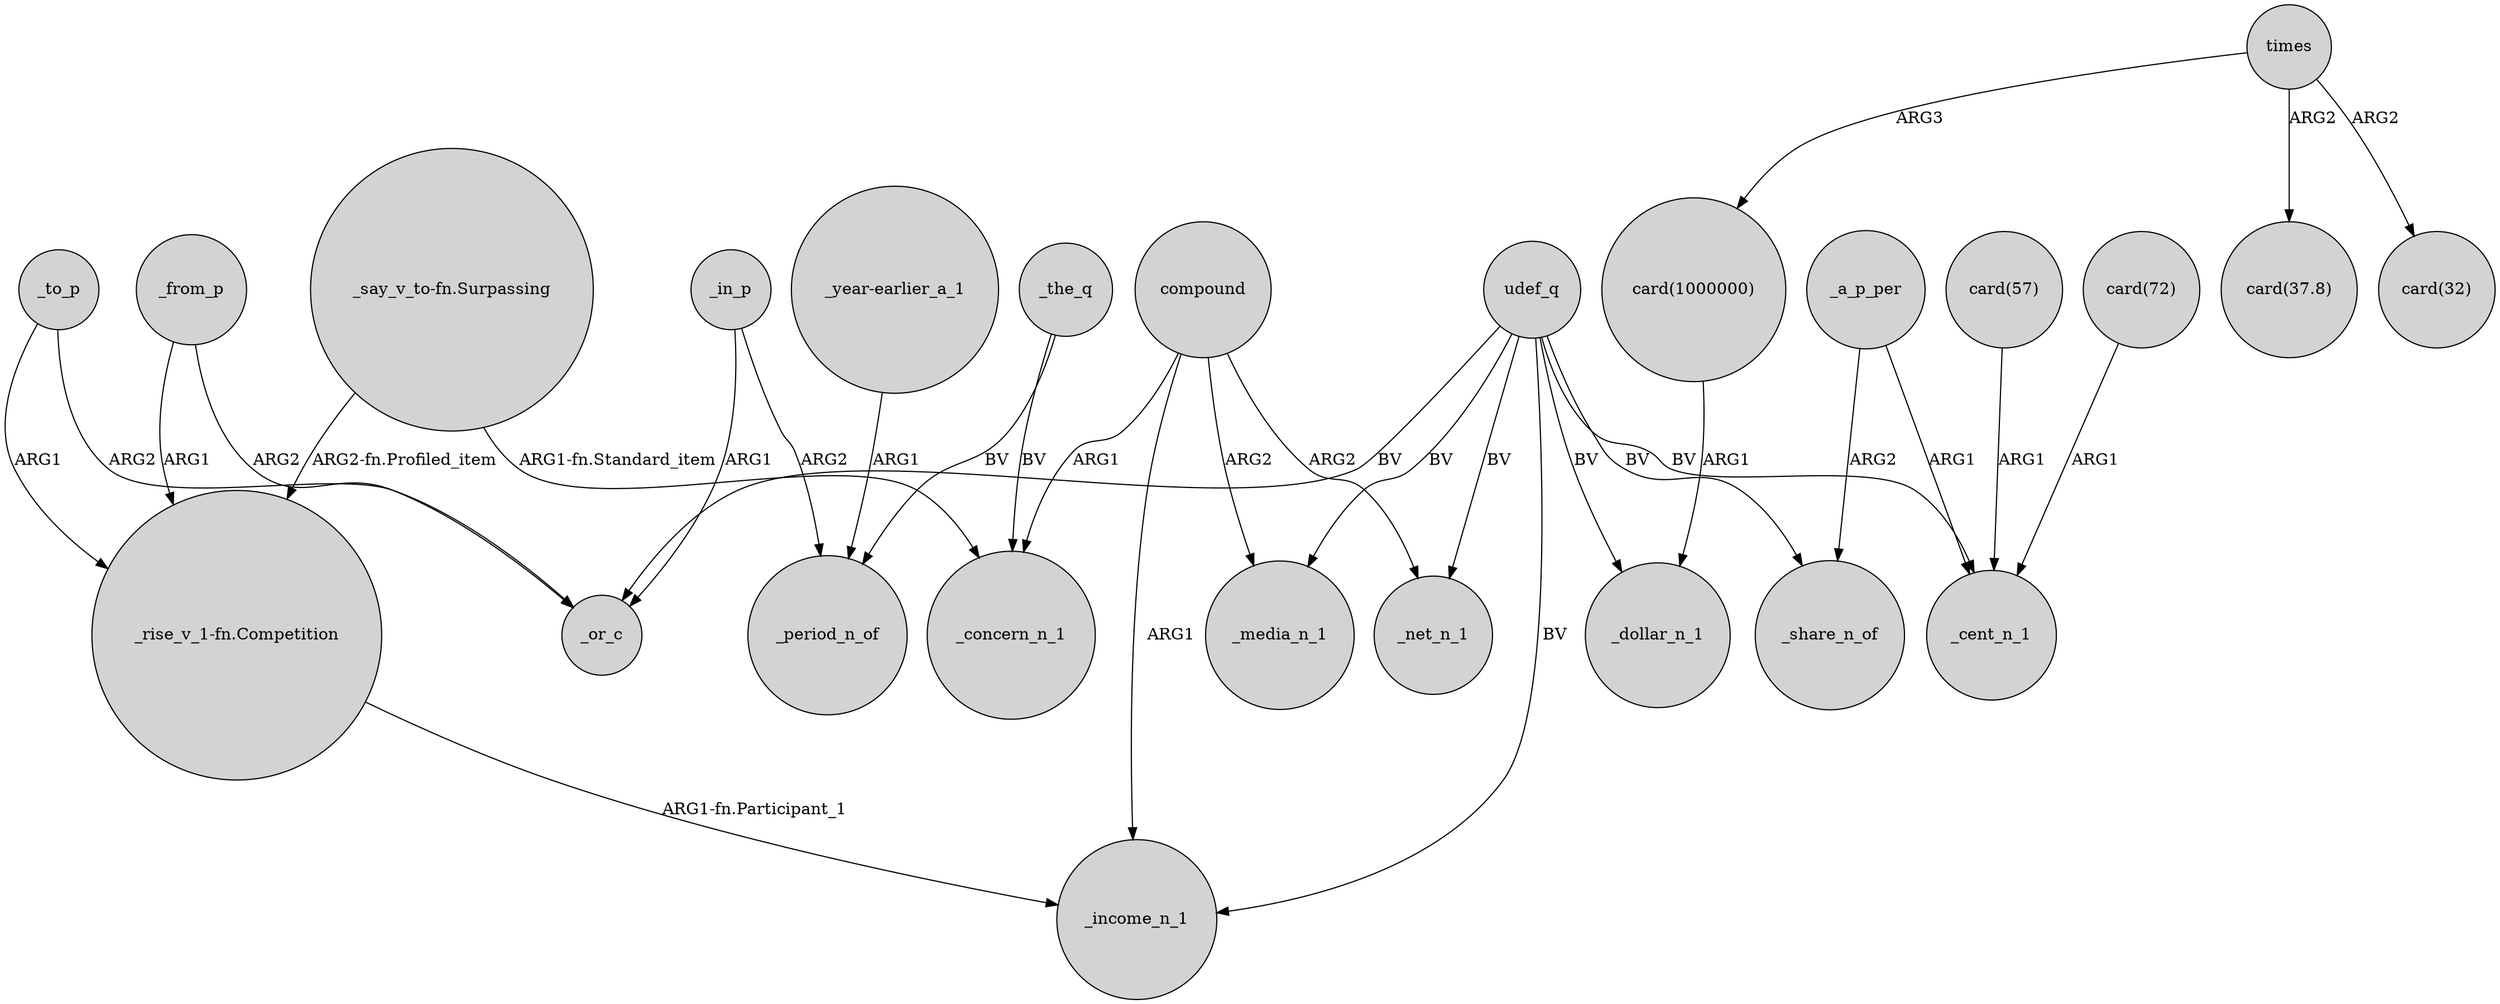 digraph {
	node [shape=circle style=filled]
	_to_p -> _or_c [label=ARG2]
	"card(57)" -> _cent_n_1 [label=ARG1]
	compound -> _net_n_1 [label=ARG2]
	_in_p -> _or_c [label=ARG1]
	_a_p_per -> _cent_n_1 [label=ARG1]
	udef_q -> _income_n_1 [label=BV]
	_in_p -> _period_n_of [label=ARG2]
	"_year-earlier_a_1" -> _period_n_of [label=ARG1]
	_from_p -> "_rise_v_1-fn.Competition" [label=ARG1]
	times -> "card(1000000)" [label=ARG3]
	times -> "card(37.8)" [label=ARG2]
	_the_q -> _concern_n_1 [label=BV]
	udef_q -> _cent_n_1 [label=BV]
	udef_q -> _media_n_1 [label=BV]
	udef_q -> _or_c [label=BV]
	_to_p -> "_rise_v_1-fn.Competition" [label=ARG1]
	"card(72)" -> _cent_n_1 [label=ARG1]
	compound -> _income_n_1 [label=ARG1]
	_a_p_per -> _share_n_of [label=ARG2]
	"_say_v_to-fn.Surpassing" -> "_rise_v_1-fn.Competition" [label="ARG2-fn.Profiled_item"]
	udef_q -> _share_n_of [label=BV]
	udef_q -> _net_n_1 [label=BV]
	udef_q -> _dollar_n_1 [label=BV]
	compound -> _concern_n_1 [label=ARG1]
	"card(1000000)" -> _dollar_n_1 [label=ARG1]
	_from_p -> _or_c [label=ARG2]
	compound -> _media_n_1 [label=ARG2]
	"_rise_v_1-fn.Competition" -> _income_n_1 [label="ARG1-fn.Participant_1"]
	_the_q -> _period_n_of [label=BV]
	times -> "card(32)" [label=ARG2]
	"_say_v_to-fn.Surpassing" -> _concern_n_1 [label="ARG1-fn.Standard_item"]
}

